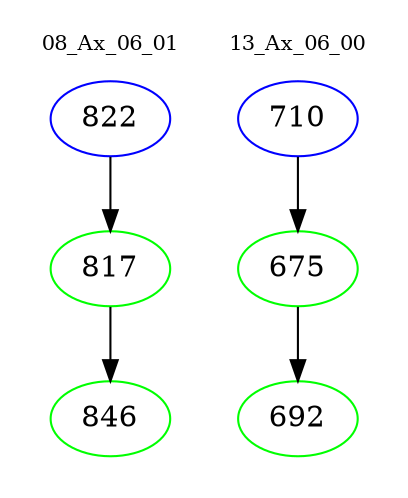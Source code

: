 digraph{
subgraph cluster_0 {
color = white
label = "08_Ax_06_01";
fontsize=10;
T0_822 [label="822", color="blue"]
T0_822 -> T0_817 [color="black"]
T0_817 [label="817", color="green"]
T0_817 -> T0_846 [color="black"]
T0_846 [label="846", color="green"]
}
subgraph cluster_1 {
color = white
label = "13_Ax_06_00";
fontsize=10;
T1_710 [label="710", color="blue"]
T1_710 -> T1_675 [color="black"]
T1_675 [label="675", color="green"]
T1_675 -> T1_692 [color="black"]
T1_692 [label="692", color="green"]
}
}
